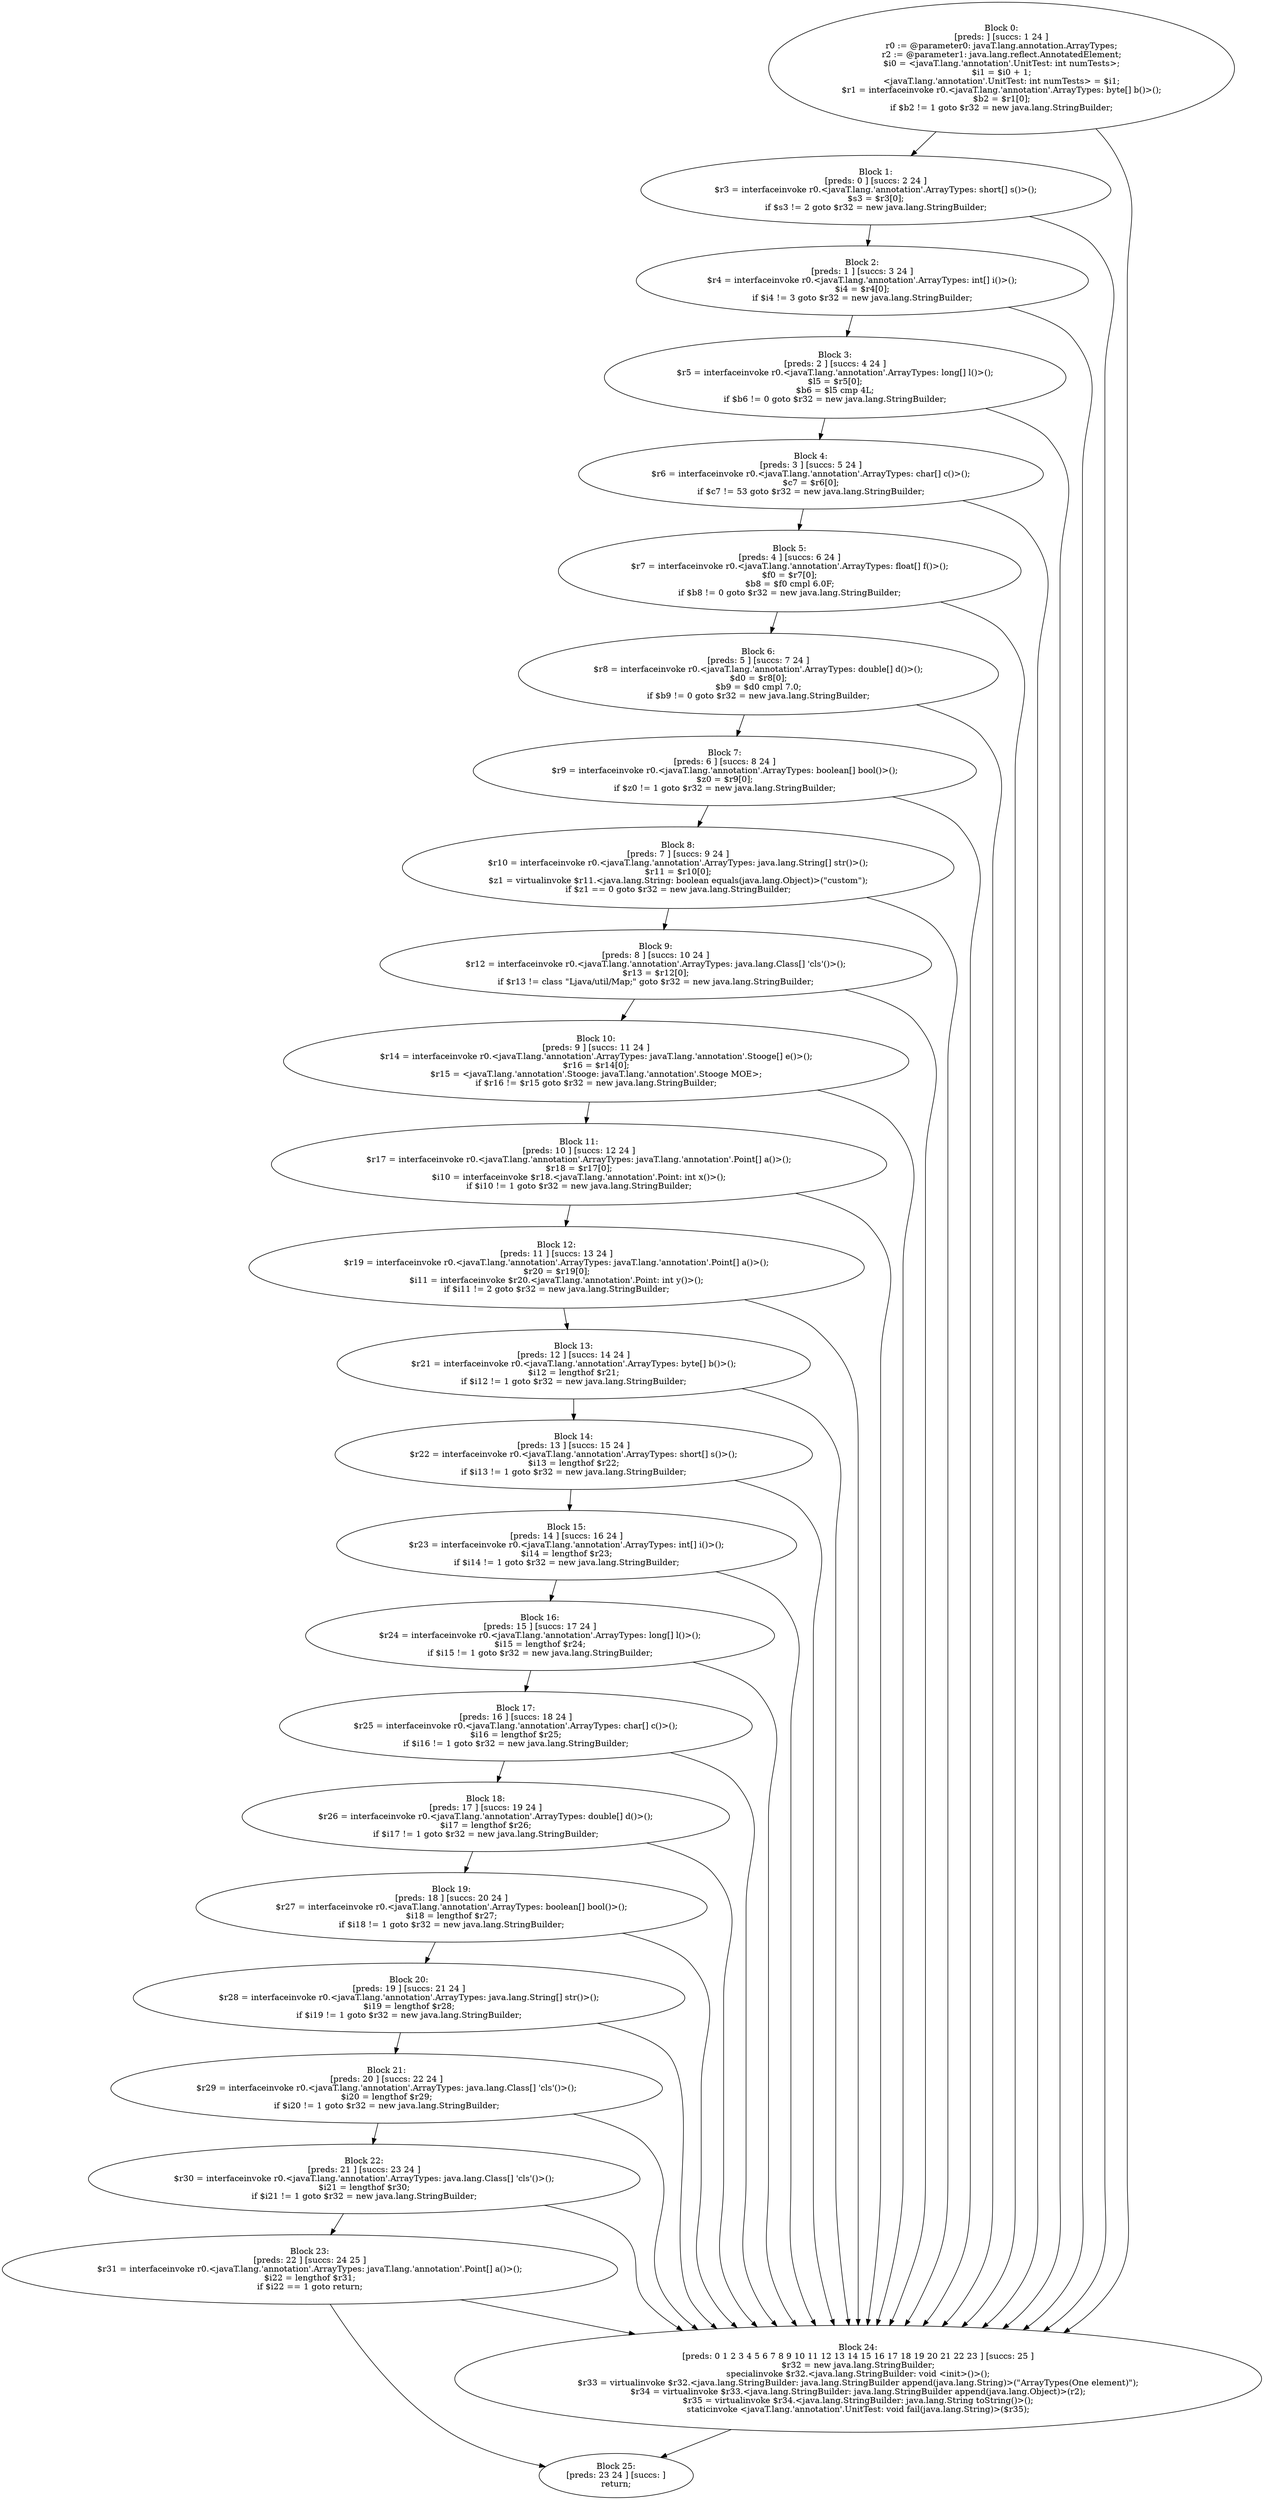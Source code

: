 digraph "unitGraph" {
    "Block 0:
[preds: ] [succs: 1 24 ]
r0 := @parameter0: javaT.lang.annotation.ArrayTypes;
r2 := @parameter1: java.lang.reflect.AnnotatedElement;
$i0 = <javaT.lang.'annotation'.UnitTest: int numTests>;
$i1 = $i0 + 1;
<javaT.lang.'annotation'.UnitTest: int numTests> = $i1;
$r1 = interfaceinvoke r0.<javaT.lang.'annotation'.ArrayTypes: byte[] b()>();
$b2 = $r1[0];
if $b2 != 1 goto $r32 = new java.lang.StringBuilder;
"
    "Block 1:
[preds: 0 ] [succs: 2 24 ]
$r3 = interfaceinvoke r0.<javaT.lang.'annotation'.ArrayTypes: short[] s()>();
$s3 = $r3[0];
if $s3 != 2 goto $r32 = new java.lang.StringBuilder;
"
    "Block 2:
[preds: 1 ] [succs: 3 24 ]
$r4 = interfaceinvoke r0.<javaT.lang.'annotation'.ArrayTypes: int[] i()>();
$i4 = $r4[0];
if $i4 != 3 goto $r32 = new java.lang.StringBuilder;
"
    "Block 3:
[preds: 2 ] [succs: 4 24 ]
$r5 = interfaceinvoke r0.<javaT.lang.'annotation'.ArrayTypes: long[] l()>();
$l5 = $r5[0];
$b6 = $l5 cmp 4L;
if $b6 != 0 goto $r32 = new java.lang.StringBuilder;
"
    "Block 4:
[preds: 3 ] [succs: 5 24 ]
$r6 = interfaceinvoke r0.<javaT.lang.'annotation'.ArrayTypes: char[] c()>();
$c7 = $r6[0];
if $c7 != 53 goto $r32 = new java.lang.StringBuilder;
"
    "Block 5:
[preds: 4 ] [succs: 6 24 ]
$r7 = interfaceinvoke r0.<javaT.lang.'annotation'.ArrayTypes: float[] f()>();
$f0 = $r7[0];
$b8 = $f0 cmpl 6.0F;
if $b8 != 0 goto $r32 = new java.lang.StringBuilder;
"
    "Block 6:
[preds: 5 ] [succs: 7 24 ]
$r8 = interfaceinvoke r0.<javaT.lang.'annotation'.ArrayTypes: double[] d()>();
$d0 = $r8[0];
$b9 = $d0 cmpl 7.0;
if $b9 != 0 goto $r32 = new java.lang.StringBuilder;
"
    "Block 7:
[preds: 6 ] [succs: 8 24 ]
$r9 = interfaceinvoke r0.<javaT.lang.'annotation'.ArrayTypes: boolean[] bool()>();
$z0 = $r9[0];
if $z0 != 1 goto $r32 = new java.lang.StringBuilder;
"
    "Block 8:
[preds: 7 ] [succs: 9 24 ]
$r10 = interfaceinvoke r0.<javaT.lang.'annotation'.ArrayTypes: java.lang.String[] str()>();
$r11 = $r10[0];
$z1 = virtualinvoke $r11.<java.lang.String: boolean equals(java.lang.Object)>(\"custom\");
if $z1 == 0 goto $r32 = new java.lang.StringBuilder;
"
    "Block 9:
[preds: 8 ] [succs: 10 24 ]
$r12 = interfaceinvoke r0.<javaT.lang.'annotation'.ArrayTypes: java.lang.Class[] 'cls'()>();
$r13 = $r12[0];
if $r13 != class \"Ljava/util/Map;\" goto $r32 = new java.lang.StringBuilder;
"
    "Block 10:
[preds: 9 ] [succs: 11 24 ]
$r14 = interfaceinvoke r0.<javaT.lang.'annotation'.ArrayTypes: javaT.lang.'annotation'.Stooge[] e()>();
$r16 = $r14[0];
$r15 = <javaT.lang.'annotation'.Stooge: javaT.lang.'annotation'.Stooge MOE>;
if $r16 != $r15 goto $r32 = new java.lang.StringBuilder;
"
    "Block 11:
[preds: 10 ] [succs: 12 24 ]
$r17 = interfaceinvoke r0.<javaT.lang.'annotation'.ArrayTypes: javaT.lang.'annotation'.Point[] a()>();
$r18 = $r17[0];
$i10 = interfaceinvoke $r18.<javaT.lang.'annotation'.Point: int x()>();
if $i10 != 1 goto $r32 = new java.lang.StringBuilder;
"
    "Block 12:
[preds: 11 ] [succs: 13 24 ]
$r19 = interfaceinvoke r0.<javaT.lang.'annotation'.ArrayTypes: javaT.lang.'annotation'.Point[] a()>();
$r20 = $r19[0];
$i11 = interfaceinvoke $r20.<javaT.lang.'annotation'.Point: int y()>();
if $i11 != 2 goto $r32 = new java.lang.StringBuilder;
"
    "Block 13:
[preds: 12 ] [succs: 14 24 ]
$r21 = interfaceinvoke r0.<javaT.lang.'annotation'.ArrayTypes: byte[] b()>();
$i12 = lengthof $r21;
if $i12 != 1 goto $r32 = new java.lang.StringBuilder;
"
    "Block 14:
[preds: 13 ] [succs: 15 24 ]
$r22 = interfaceinvoke r0.<javaT.lang.'annotation'.ArrayTypes: short[] s()>();
$i13 = lengthof $r22;
if $i13 != 1 goto $r32 = new java.lang.StringBuilder;
"
    "Block 15:
[preds: 14 ] [succs: 16 24 ]
$r23 = interfaceinvoke r0.<javaT.lang.'annotation'.ArrayTypes: int[] i()>();
$i14 = lengthof $r23;
if $i14 != 1 goto $r32 = new java.lang.StringBuilder;
"
    "Block 16:
[preds: 15 ] [succs: 17 24 ]
$r24 = interfaceinvoke r0.<javaT.lang.'annotation'.ArrayTypes: long[] l()>();
$i15 = lengthof $r24;
if $i15 != 1 goto $r32 = new java.lang.StringBuilder;
"
    "Block 17:
[preds: 16 ] [succs: 18 24 ]
$r25 = interfaceinvoke r0.<javaT.lang.'annotation'.ArrayTypes: char[] c()>();
$i16 = lengthof $r25;
if $i16 != 1 goto $r32 = new java.lang.StringBuilder;
"
    "Block 18:
[preds: 17 ] [succs: 19 24 ]
$r26 = interfaceinvoke r0.<javaT.lang.'annotation'.ArrayTypes: double[] d()>();
$i17 = lengthof $r26;
if $i17 != 1 goto $r32 = new java.lang.StringBuilder;
"
    "Block 19:
[preds: 18 ] [succs: 20 24 ]
$r27 = interfaceinvoke r0.<javaT.lang.'annotation'.ArrayTypes: boolean[] bool()>();
$i18 = lengthof $r27;
if $i18 != 1 goto $r32 = new java.lang.StringBuilder;
"
    "Block 20:
[preds: 19 ] [succs: 21 24 ]
$r28 = interfaceinvoke r0.<javaT.lang.'annotation'.ArrayTypes: java.lang.String[] str()>();
$i19 = lengthof $r28;
if $i19 != 1 goto $r32 = new java.lang.StringBuilder;
"
    "Block 21:
[preds: 20 ] [succs: 22 24 ]
$r29 = interfaceinvoke r0.<javaT.lang.'annotation'.ArrayTypes: java.lang.Class[] 'cls'()>();
$i20 = lengthof $r29;
if $i20 != 1 goto $r32 = new java.lang.StringBuilder;
"
    "Block 22:
[preds: 21 ] [succs: 23 24 ]
$r30 = interfaceinvoke r0.<javaT.lang.'annotation'.ArrayTypes: java.lang.Class[] 'cls'()>();
$i21 = lengthof $r30;
if $i21 != 1 goto $r32 = new java.lang.StringBuilder;
"
    "Block 23:
[preds: 22 ] [succs: 24 25 ]
$r31 = interfaceinvoke r0.<javaT.lang.'annotation'.ArrayTypes: javaT.lang.'annotation'.Point[] a()>();
$i22 = lengthof $r31;
if $i22 == 1 goto return;
"
    "Block 24:
[preds: 0 1 2 3 4 5 6 7 8 9 10 11 12 13 14 15 16 17 18 19 20 21 22 23 ] [succs: 25 ]
$r32 = new java.lang.StringBuilder;
specialinvoke $r32.<java.lang.StringBuilder: void <init>()>();
$r33 = virtualinvoke $r32.<java.lang.StringBuilder: java.lang.StringBuilder append(java.lang.String)>(\"ArrayTypes(One element)\");
$r34 = virtualinvoke $r33.<java.lang.StringBuilder: java.lang.StringBuilder append(java.lang.Object)>(r2);
$r35 = virtualinvoke $r34.<java.lang.StringBuilder: java.lang.String toString()>();
staticinvoke <javaT.lang.'annotation'.UnitTest: void fail(java.lang.String)>($r35);
"
    "Block 25:
[preds: 23 24 ] [succs: ]
return;
"
    "Block 0:
[preds: ] [succs: 1 24 ]
r0 := @parameter0: javaT.lang.annotation.ArrayTypes;
r2 := @parameter1: java.lang.reflect.AnnotatedElement;
$i0 = <javaT.lang.'annotation'.UnitTest: int numTests>;
$i1 = $i0 + 1;
<javaT.lang.'annotation'.UnitTest: int numTests> = $i1;
$r1 = interfaceinvoke r0.<javaT.lang.'annotation'.ArrayTypes: byte[] b()>();
$b2 = $r1[0];
if $b2 != 1 goto $r32 = new java.lang.StringBuilder;
"->"Block 1:
[preds: 0 ] [succs: 2 24 ]
$r3 = interfaceinvoke r0.<javaT.lang.'annotation'.ArrayTypes: short[] s()>();
$s3 = $r3[0];
if $s3 != 2 goto $r32 = new java.lang.StringBuilder;
";
    "Block 0:
[preds: ] [succs: 1 24 ]
r0 := @parameter0: javaT.lang.annotation.ArrayTypes;
r2 := @parameter1: java.lang.reflect.AnnotatedElement;
$i0 = <javaT.lang.'annotation'.UnitTest: int numTests>;
$i1 = $i0 + 1;
<javaT.lang.'annotation'.UnitTest: int numTests> = $i1;
$r1 = interfaceinvoke r0.<javaT.lang.'annotation'.ArrayTypes: byte[] b()>();
$b2 = $r1[0];
if $b2 != 1 goto $r32 = new java.lang.StringBuilder;
"->"Block 24:
[preds: 0 1 2 3 4 5 6 7 8 9 10 11 12 13 14 15 16 17 18 19 20 21 22 23 ] [succs: 25 ]
$r32 = new java.lang.StringBuilder;
specialinvoke $r32.<java.lang.StringBuilder: void <init>()>();
$r33 = virtualinvoke $r32.<java.lang.StringBuilder: java.lang.StringBuilder append(java.lang.String)>(\"ArrayTypes(One element)\");
$r34 = virtualinvoke $r33.<java.lang.StringBuilder: java.lang.StringBuilder append(java.lang.Object)>(r2);
$r35 = virtualinvoke $r34.<java.lang.StringBuilder: java.lang.String toString()>();
staticinvoke <javaT.lang.'annotation'.UnitTest: void fail(java.lang.String)>($r35);
";
    "Block 1:
[preds: 0 ] [succs: 2 24 ]
$r3 = interfaceinvoke r0.<javaT.lang.'annotation'.ArrayTypes: short[] s()>();
$s3 = $r3[0];
if $s3 != 2 goto $r32 = new java.lang.StringBuilder;
"->"Block 2:
[preds: 1 ] [succs: 3 24 ]
$r4 = interfaceinvoke r0.<javaT.lang.'annotation'.ArrayTypes: int[] i()>();
$i4 = $r4[0];
if $i4 != 3 goto $r32 = new java.lang.StringBuilder;
";
    "Block 1:
[preds: 0 ] [succs: 2 24 ]
$r3 = interfaceinvoke r0.<javaT.lang.'annotation'.ArrayTypes: short[] s()>();
$s3 = $r3[0];
if $s3 != 2 goto $r32 = new java.lang.StringBuilder;
"->"Block 24:
[preds: 0 1 2 3 4 5 6 7 8 9 10 11 12 13 14 15 16 17 18 19 20 21 22 23 ] [succs: 25 ]
$r32 = new java.lang.StringBuilder;
specialinvoke $r32.<java.lang.StringBuilder: void <init>()>();
$r33 = virtualinvoke $r32.<java.lang.StringBuilder: java.lang.StringBuilder append(java.lang.String)>(\"ArrayTypes(One element)\");
$r34 = virtualinvoke $r33.<java.lang.StringBuilder: java.lang.StringBuilder append(java.lang.Object)>(r2);
$r35 = virtualinvoke $r34.<java.lang.StringBuilder: java.lang.String toString()>();
staticinvoke <javaT.lang.'annotation'.UnitTest: void fail(java.lang.String)>($r35);
";
    "Block 2:
[preds: 1 ] [succs: 3 24 ]
$r4 = interfaceinvoke r0.<javaT.lang.'annotation'.ArrayTypes: int[] i()>();
$i4 = $r4[0];
if $i4 != 3 goto $r32 = new java.lang.StringBuilder;
"->"Block 3:
[preds: 2 ] [succs: 4 24 ]
$r5 = interfaceinvoke r0.<javaT.lang.'annotation'.ArrayTypes: long[] l()>();
$l5 = $r5[0];
$b6 = $l5 cmp 4L;
if $b6 != 0 goto $r32 = new java.lang.StringBuilder;
";
    "Block 2:
[preds: 1 ] [succs: 3 24 ]
$r4 = interfaceinvoke r0.<javaT.lang.'annotation'.ArrayTypes: int[] i()>();
$i4 = $r4[0];
if $i4 != 3 goto $r32 = new java.lang.StringBuilder;
"->"Block 24:
[preds: 0 1 2 3 4 5 6 7 8 9 10 11 12 13 14 15 16 17 18 19 20 21 22 23 ] [succs: 25 ]
$r32 = new java.lang.StringBuilder;
specialinvoke $r32.<java.lang.StringBuilder: void <init>()>();
$r33 = virtualinvoke $r32.<java.lang.StringBuilder: java.lang.StringBuilder append(java.lang.String)>(\"ArrayTypes(One element)\");
$r34 = virtualinvoke $r33.<java.lang.StringBuilder: java.lang.StringBuilder append(java.lang.Object)>(r2);
$r35 = virtualinvoke $r34.<java.lang.StringBuilder: java.lang.String toString()>();
staticinvoke <javaT.lang.'annotation'.UnitTest: void fail(java.lang.String)>($r35);
";
    "Block 3:
[preds: 2 ] [succs: 4 24 ]
$r5 = interfaceinvoke r0.<javaT.lang.'annotation'.ArrayTypes: long[] l()>();
$l5 = $r5[0];
$b6 = $l5 cmp 4L;
if $b6 != 0 goto $r32 = new java.lang.StringBuilder;
"->"Block 4:
[preds: 3 ] [succs: 5 24 ]
$r6 = interfaceinvoke r0.<javaT.lang.'annotation'.ArrayTypes: char[] c()>();
$c7 = $r6[0];
if $c7 != 53 goto $r32 = new java.lang.StringBuilder;
";
    "Block 3:
[preds: 2 ] [succs: 4 24 ]
$r5 = interfaceinvoke r0.<javaT.lang.'annotation'.ArrayTypes: long[] l()>();
$l5 = $r5[0];
$b6 = $l5 cmp 4L;
if $b6 != 0 goto $r32 = new java.lang.StringBuilder;
"->"Block 24:
[preds: 0 1 2 3 4 5 6 7 8 9 10 11 12 13 14 15 16 17 18 19 20 21 22 23 ] [succs: 25 ]
$r32 = new java.lang.StringBuilder;
specialinvoke $r32.<java.lang.StringBuilder: void <init>()>();
$r33 = virtualinvoke $r32.<java.lang.StringBuilder: java.lang.StringBuilder append(java.lang.String)>(\"ArrayTypes(One element)\");
$r34 = virtualinvoke $r33.<java.lang.StringBuilder: java.lang.StringBuilder append(java.lang.Object)>(r2);
$r35 = virtualinvoke $r34.<java.lang.StringBuilder: java.lang.String toString()>();
staticinvoke <javaT.lang.'annotation'.UnitTest: void fail(java.lang.String)>($r35);
";
    "Block 4:
[preds: 3 ] [succs: 5 24 ]
$r6 = interfaceinvoke r0.<javaT.lang.'annotation'.ArrayTypes: char[] c()>();
$c7 = $r6[0];
if $c7 != 53 goto $r32 = new java.lang.StringBuilder;
"->"Block 5:
[preds: 4 ] [succs: 6 24 ]
$r7 = interfaceinvoke r0.<javaT.lang.'annotation'.ArrayTypes: float[] f()>();
$f0 = $r7[0];
$b8 = $f0 cmpl 6.0F;
if $b8 != 0 goto $r32 = new java.lang.StringBuilder;
";
    "Block 4:
[preds: 3 ] [succs: 5 24 ]
$r6 = interfaceinvoke r0.<javaT.lang.'annotation'.ArrayTypes: char[] c()>();
$c7 = $r6[0];
if $c7 != 53 goto $r32 = new java.lang.StringBuilder;
"->"Block 24:
[preds: 0 1 2 3 4 5 6 7 8 9 10 11 12 13 14 15 16 17 18 19 20 21 22 23 ] [succs: 25 ]
$r32 = new java.lang.StringBuilder;
specialinvoke $r32.<java.lang.StringBuilder: void <init>()>();
$r33 = virtualinvoke $r32.<java.lang.StringBuilder: java.lang.StringBuilder append(java.lang.String)>(\"ArrayTypes(One element)\");
$r34 = virtualinvoke $r33.<java.lang.StringBuilder: java.lang.StringBuilder append(java.lang.Object)>(r2);
$r35 = virtualinvoke $r34.<java.lang.StringBuilder: java.lang.String toString()>();
staticinvoke <javaT.lang.'annotation'.UnitTest: void fail(java.lang.String)>($r35);
";
    "Block 5:
[preds: 4 ] [succs: 6 24 ]
$r7 = interfaceinvoke r0.<javaT.lang.'annotation'.ArrayTypes: float[] f()>();
$f0 = $r7[0];
$b8 = $f0 cmpl 6.0F;
if $b8 != 0 goto $r32 = new java.lang.StringBuilder;
"->"Block 6:
[preds: 5 ] [succs: 7 24 ]
$r8 = interfaceinvoke r0.<javaT.lang.'annotation'.ArrayTypes: double[] d()>();
$d0 = $r8[0];
$b9 = $d0 cmpl 7.0;
if $b9 != 0 goto $r32 = new java.lang.StringBuilder;
";
    "Block 5:
[preds: 4 ] [succs: 6 24 ]
$r7 = interfaceinvoke r0.<javaT.lang.'annotation'.ArrayTypes: float[] f()>();
$f0 = $r7[0];
$b8 = $f0 cmpl 6.0F;
if $b8 != 0 goto $r32 = new java.lang.StringBuilder;
"->"Block 24:
[preds: 0 1 2 3 4 5 6 7 8 9 10 11 12 13 14 15 16 17 18 19 20 21 22 23 ] [succs: 25 ]
$r32 = new java.lang.StringBuilder;
specialinvoke $r32.<java.lang.StringBuilder: void <init>()>();
$r33 = virtualinvoke $r32.<java.lang.StringBuilder: java.lang.StringBuilder append(java.lang.String)>(\"ArrayTypes(One element)\");
$r34 = virtualinvoke $r33.<java.lang.StringBuilder: java.lang.StringBuilder append(java.lang.Object)>(r2);
$r35 = virtualinvoke $r34.<java.lang.StringBuilder: java.lang.String toString()>();
staticinvoke <javaT.lang.'annotation'.UnitTest: void fail(java.lang.String)>($r35);
";
    "Block 6:
[preds: 5 ] [succs: 7 24 ]
$r8 = interfaceinvoke r0.<javaT.lang.'annotation'.ArrayTypes: double[] d()>();
$d0 = $r8[0];
$b9 = $d0 cmpl 7.0;
if $b9 != 0 goto $r32 = new java.lang.StringBuilder;
"->"Block 7:
[preds: 6 ] [succs: 8 24 ]
$r9 = interfaceinvoke r0.<javaT.lang.'annotation'.ArrayTypes: boolean[] bool()>();
$z0 = $r9[0];
if $z0 != 1 goto $r32 = new java.lang.StringBuilder;
";
    "Block 6:
[preds: 5 ] [succs: 7 24 ]
$r8 = interfaceinvoke r0.<javaT.lang.'annotation'.ArrayTypes: double[] d()>();
$d0 = $r8[0];
$b9 = $d0 cmpl 7.0;
if $b9 != 0 goto $r32 = new java.lang.StringBuilder;
"->"Block 24:
[preds: 0 1 2 3 4 5 6 7 8 9 10 11 12 13 14 15 16 17 18 19 20 21 22 23 ] [succs: 25 ]
$r32 = new java.lang.StringBuilder;
specialinvoke $r32.<java.lang.StringBuilder: void <init>()>();
$r33 = virtualinvoke $r32.<java.lang.StringBuilder: java.lang.StringBuilder append(java.lang.String)>(\"ArrayTypes(One element)\");
$r34 = virtualinvoke $r33.<java.lang.StringBuilder: java.lang.StringBuilder append(java.lang.Object)>(r2);
$r35 = virtualinvoke $r34.<java.lang.StringBuilder: java.lang.String toString()>();
staticinvoke <javaT.lang.'annotation'.UnitTest: void fail(java.lang.String)>($r35);
";
    "Block 7:
[preds: 6 ] [succs: 8 24 ]
$r9 = interfaceinvoke r0.<javaT.lang.'annotation'.ArrayTypes: boolean[] bool()>();
$z0 = $r9[0];
if $z0 != 1 goto $r32 = new java.lang.StringBuilder;
"->"Block 8:
[preds: 7 ] [succs: 9 24 ]
$r10 = interfaceinvoke r0.<javaT.lang.'annotation'.ArrayTypes: java.lang.String[] str()>();
$r11 = $r10[0];
$z1 = virtualinvoke $r11.<java.lang.String: boolean equals(java.lang.Object)>(\"custom\");
if $z1 == 0 goto $r32 = new java.lang.StringBuilder;
";
    "Block 7:
[preds: 6 ] [succs: 8 24 ]
$r9 = interfaceinvoke r0.<javaT.lang.'annotation'.ArrayTypes: boolean[] bool()>();
$z0 = $r9[0];
if $z0 != 1 goto $r32 = new java.lang.StringBuilder;
"->"Block 24:
[preds: 0 1 2 3 4 5 6 7 8 9 10 11 12 13 14 15 16 17 18 19 20 21 22 23 ] [succs: 25 ]
$r32 = new java.lang.StringBuilder;
specialinvoke $r32.<java.lang.StringBuilder: void <init>()>();
$r33 = virtualinvoke $r32.<java.lang.StringBuilder: java.lang.StringBuilder append(java.lang.String)>(\"ArrayTypes(One element)\");
$r34 = virtualinvoke $r33.<java.lang.StringBuilder: java.lang.StringBuilder append(java.lang.Object)>(r2);
$r35 = virtualinvoke $r34.<java.lang.StringBuilder: java.lang.String toString()>();
staticinvoke <javaT.lang.'annotation'.UnitTest: void fail(java.lang.String)>($r35);
";
    "Block 8:
[preds: 7 ] [succs: 9 24 ]
$r10 = interfaceinvoke r0.<javaT.lang.'annotation'.ArrayTypes: java.lang.String[] str()>();
$r11 = $r10[0];
$z1 = virtualinvoke $r11.<java.lang.String: boolean equals(java.lang.Object)>(\"custom\");
if $z1 == 0 goto $r32 = new java.lang.StringBuilder;
"->"Block 9:
[preds: 8 ] [succs: 10 24 ]
$r12 = interfaceinvoke r0.<javaT.lang.'annotation'.ArrayTypes: java.lang.Class[] 'cls'()>();
$r13 = $r12[0];
if $r13 != class \"Ljava/util/Map;\" goto $r32 = new java.lang.StringBuilder;
";
    "Block 8:
[preds: 7 ] [succs: 9 24 ]
$r10 = interfaceinvoke r0.<javaT.lang.'annotation'.ArrayTypes: java.lang.String[] str()>();
$r11 = $r10[0];
$z1 = virtualinvoke $r11.<java.lang.String: boolean equals(java.lang.Object)>(\"custom\");
if $z1 == 0 goto $r32 = new java.lang.StringBuilder;
"->"Block 24:
[preds: 0 1 2 3 4 5 6 7 8 9 10 11 12 13 14 15 16 17 18 19 20 21 22 23 ] [succs: 25 ]
$r32 = new java.lang.StringBuilder;
specialinvoke $r32.<java.lang.StringBuilder: void <init>()>();
$r33 = virtualinvoke $r32.<java.lang.StringBuilder: java.lang.StringBuilder append(java.lang.String)>(\"ArrayTypes(One element)\");
$r34 = virtualinvoke $r33.<java.lang.StringBuilder: java.lang.StringBuilder append(java.lang.Object)>(r2);
$r35 = virtualinvoke $r34.<java.lang.StringBuilder: java.lang.String toString()>();
staticinvoke <javaT.lang.'annotation'.UnitTest: void fail(java.lang.String)>($r35);
";
    "Block 9:
[preds: 8 ] [succs: 10 24 ]
$r12 = interfaceinvoke r0.<javaT.lang.'annotation'.ArrayTypes: java.lang.Class[] 'cls'()>();
$r13 = $r12[0];
if $r13 != class \"Ljava/util/Map;\" goto $r32 = new java.lang.StringBuilder;
"->"Block 10:
[preds: 9 ] [succs: 11 24 ]
$r14 = interfaceinvoke r0.<javaT.lang.'annotation'.ArrayTypes: javaT.lang.'annotation'.Stooge[] e()>();
$r16 = $r14[0];
$r15 = <javaT.lang.'annotation'.Stooge: javaT.lang.'annotation'.Stooge MOE>;
if $r16 != $r15 goto $r32 = new java.lang.StringBuilder;
";
    "Block 9:
[preds: 8 ] [succs: 10 24 ]
$r12 = interfaceinvoke r0.<javaT.lang.'annotation'.ArrayTypes: java.lang.Class[] 'cls'()>();
$r13 = $r12[0];
if $r13 != class \"Ljava/util/Map;\" goto $r32 = new java.lang.StringBuilder;
"->"Block 24:
[preds: 0 1 2 3 4 5 6 7 8 9 10 11 12 13 14 15 16 17 18 19 20 21 22 23 ] [succs: 25 ]
$r32 = new java.lang.StringBuilder;
specialinvoke $r32.<java.lang.StringBuilder: void <init>()>();
$r33 = virtualinvoke $r32.<java.lang.StringBuilder: java.lang.StringBuilder append(java.lang.String)>(\"ArrayTypes(One element)\");
$r34 = virtualinvoke $r33.<java.lang.StringBuilder: java.lang.StringBuilder append(java.lang.Object)>(r2);
$r35 = virtualinvoke $r34.<java.lang.StringBuilder: java.lang.String toString()>();
staticinvoke <javaT.lang.'annotation'.UnitTest: void fail(java.lang.String)>($r35);
";
    "Block 10:
[preds: 9 ] [succs: 11 24 ]
$r14 = interfaceinvoke r0.<javaT.lang.'annotation'.ArrayTypes: javaT.lang.'annotation'.Stooge[] e()>();
$r16 = $r14[0];
$r15 = <javaT.lang.'annotation'.Stooge: javaT.lang.'annotation'.Stooge MOE>;
if $r16 != $r15 goto $r32 = new java.lang.StringBuilder;
"->"Block 11:
[preds: 10 ] [succs: 12 24 ]
$r17 = interfaceinvoke r0.<javaT.lang.'annotation'.ArrayTypes: javaT.lang.'annotation'.Point[] a()>();
$r18 = $r17[0];
$i10 = interfaceinvoke $r18.<javaT.lang.'annotation'.Point: int x()>();
if $i10 != 1 goto $r32 = new java.lang.StringBuilder;
";
    "Block 10:
[preds: 9 ] [succs: 11 24 ]
$r14 = interfaceinvoke r0.<javaT.lang.'annotation'.ArrayTypes: javaT.lang.'annotation'.Stooge[] e()>();
$r16 = $r14[0];
$r15 = <javaT.lang.'annotation'.Stooge: javaT.lang.'annotation'.Stooge MOE>;
if $r16 != $r15 goto $r32 = new java.lang.StringBuilder;
"->"Block 24:
[preds: 0 1 2 3 4 5 6 7 8 9 10 11 12 13 14 15 16 17 18 19 20 21 22 23 ] [succs: 25 ]
$r32 = new java.lang.StringBuilder;
specialinvoke $r32.<java.lang.StringBuilder: void <init>()>();
$r33 = virtualinvoke $r32.<java.lang.StringBuilder: java.lang.StringBuilder append(java.lang.String)>(\"ArrayTypes(One element)\");
$r34 = virtualinvoke $r33.<java.lang.StringBuilder: java.lang.StringBuilder append(java.lang.Object)>(r2);
$r35 = virtualinvoke $r34.<java.lang.StringBuilder: java.lang.String toString()>();
staticinvoke <javaT.lang.'annotation'.UnitTest: void fail(java.lang.String)>($r35);
";
    "Block 11:
[preds: 10 ] [succs: 12 24 ]
$r17 = interfaceinvoke r0.<javaT.lang.'annotation'.ArrayTypes: javaT.lang.'annotation'.Point[] a()>();
$r18 = $r17[0];
$i10 = interfaceinvoke $r18.<javaT.lang.'annotation'.Point: int x()>();
if $i10 != 1 goto $r32 = new java.lang.StringBuilder;
"->"Block 12:
[preds: 11 ] [succs: 13 24 ]
$r19 = interfaceinvoke r0.<javaT.lang.'annotation'.ArrayTypes: javaT.lang.'annotation'.Point[] a()>();
$r20 = $r19[0];
$i11 = interfaceinvoke $r20.<javaT.lang.'annotation'.Point: int y()>();
if $i11 != 2 goto $r32 = new java.lang.StringBuilder;
";
    "Block 11:
[preds: 10 ] [succs: 12 24 ]
$r17 = interfaceinvoke r0.<javaT.lang.'annotation'.ArrayTypes: javaT.lang.'annotation'.Point[] a()>();
$r18 = $r17[0];
$i10 = interfaceinvoke $r18.<javaT.lang.'annotation'.Point: int x()>();
if $i10 != 1 goto $r32 = new java.lang.StringBuilder;
"->"Block 24:
[preds: 0 1 2 3 4 5 6 7 8 9 10 11 12 13 14 15 16 17 18 19 20 21 22 23 ] [succs: 25 ]
$r32 = new java.lang.StringBuilder;
specialinvoke $r32.<java.lang.StringBuilder: void <init>()>();
$r33 = virtualinvoke $r32.<java.lang.StringBuilder: java.lang.StringBuilder append(java.lang.String)>(\"ArrayTypes(One element)\");
$r34 = virtualinvoke $r33.<java.lang.StringBuilder: java.lang.StringBuilder append(java.lang.Object)>(r2);
$r35 = virtualinvoke $r34.<java.lang.StringBuilder: java.lang.String toString()>();
staticinvoke <javaT.lang.'annotation'.UnitTest: void fail(java.lang.String)>($r35);
";
    "Block 12:
[preds: 11 ] [succs: 13 24 ]
$r19 = interfaceinvoke r0.<javaT.lang.'annotation'.ArrayTypes: javaT.lang.'annotation'.Point[] a()>();
$r20 = $r19[0];
$i11 = interfaceinvoke $r20.<javaT.lang.'annotation'.Point: int y()>();
if $i11 != 2 goto $r32 = new java.lang.StringBuilder;
"->"Block 13:
[preds: 12 ] [succs: 14 24 ]
$r21 = interfaceinvoke r0.<javaT.lang.'annotation'.ArrayTypes: byte[] b()>();
$i12 = lengthof $r21;
if $i12 != 1 goto $r32 = new java.lang.StringBuilder;
";
    "Block 12:
[preds: 11 ] [succs: 13 24 ]
$r19 = interfaceinvoke r0.<javaT.lang.'annotation'.ArrayTypes: javaT.lang.'annotation'.Point[] a()>();
$r20 = $r19[0];
$i11 = interfaceinvoke $r20.<javaT.lang.'annotation'.Point: int y()>();
if $i11 != 2 goto $r32 = new java.lang.StringBuilder;
"->"Block 24:
[preds: 0 1 2 3 4 5 6 7 8 9 10 11 12 13 14 15 16 17 18 19 20 21 22 23 ] [succs: 25 ]
$r32 = new java.lang.StringBuilder;
specialinvoke $r32.<java.lang.StringBuilder: void <init>()>();
$r33 = virtualinvoke $r32.<java.lang.StringBuilder: java.lang.StringBuilder append(java.lang.String)>(\"ArrayTypes(One element)\");
$r34 = virtualinvoke $r33.<java.lang.StringBuilder: java.lang.StringBuilder append(java.lang.Object)>(r2);
$r35 = virtualinvoke $r34.<java.lang.StringBuilder: java.lang.String toString()>();
staticinvoke <javaT.lang.'annotation'.UnitTest: void fail(java.lang.String)>($r35);
";
    "Block 13:
[preds: 12 ] [succs: 14 24 ]
$r21 = interfaceinvoke r0.<javaT.lang.'annotation'.ArrayTypes: byte[] b()>();
$i12 = lengthof $r21;
if $i12 != 1 goto $r32 = new java.lang.StringBuilder;
"->"Block 14:
[preds: 13 ] [succs: 15 24 ]
$r22 = interfaceinvoke r0.<javaT.lang.'annotation'.ArrayTypes: short[] s()>();
$i13 = lengthof $r22;
if $i13 != 1 goto $r32 = new java.lang.StringBuilder;
";
    "Block 13:
[preds: 12 ] [succs: 14 24 ]
$r21 = interfaceinvoke r0.<javaT.lang.'annotation'.ArrayTypes: byte[] b()>();
$i12 = lengthof $r21;
if $i12 != 1 goto $r32 = new java.lang.StringBuilder;
"->"Block 24:
[preds: 0 1 2 3 4 5 6 7 8 9 10 11 12 13 14 15 16 17 18 19 20 21 22 23 ] [succs: 25 ]
$r32 = new java.lang.StringBuilder;
specialinvoke $r32.<java.lang.StringBuilder: void <init>()>();
$r33 = virtualinvoke $r32.<java.lang.StringBuilder: java.lang.StringBuilder append(java.lang.String)>(\"ArrayTypes(One element)\");
$r34 = virtualinvoke $r33.<java.lang.StringBuilder: java.lang.StringBuilder append(java.lang.Object)>(r2);
$r35 = virtualinvoke $r34.<java.lang.StringBuilder: java.lang.String toString()>();
staticinvoke <javaT.lang.'annotation'.UnitTest: void fail(java.lang.String)>($r35);
";
    "Block 14:
[preds: 13 ] [succs: 15 24 ]
$r22 = interfaceinvoke r0.<javaT.lang.'annotation'.ArrayTypes: short[] s()>();
$i13 = lengthof $r22;
if $i13 != 1 goto $r32 = new java.lang.StringBuilder;
"->"Block 15:
[preds: 14 ] [succs: 16 24 ]
$r23 = interfaceinvoke r0.<javaT.lang.'annotation'.ArrayTypes: int[] i()>();
$i14 = lengthof $r23;
if $i14 != 1 goto $r32 = new java.lang.StringBuilder;
";
    "Block 14:
[preds: 13 ] [succs: 15 24 ]
$r22 = interfaceinvoke r0.<javaT.lang.'annotation'.ArrayTypes: short[] s()>();
$i13 = lengthof $r22;
if $i13 != 1 goto $r32 = new java.lang.StringBuilder;
"->"Block 24:
[preds: 0 1 2 3 4 5 6 7 8 9 10 11 12 13 14 15 16 17 18 19 20 21 22 23 ] [succs: 25 ]
$r32 = new java.lang.StringBuilder;
specialinvoke $r32.<java.lang.StringBuilder: void <init>()>();
$r33 = virtualinvoke $r32.<java.lang.StringBuilder: java.lang.StringBuilder append(java.lang.String)>(\"ArrayTypes(One element)\");
$r34 = virtualinvoke $r33.<java.lang.StringBuilder: java.lang.StringBuilder append(java.lang.Object)>(r2);
$r35 = virtualinvoke $r34.<java.lang.StringBuilder: java.lang.String toString()>();
staticinvoke <javaT.lang.'annotation'.UnitTest: void fail(java.lang.String)>($r35);
";
    "Block 15:
[preds: 14 ] [succs: 16 24 ]
$r23 = interfaceinvoke r0.<javaT.lang.'annotation'.ArrayTypes: int[] i()>();
$i14 = lengthof $r23;
if $i14 != 1 goto $r32 = new java.lang.StringBuilder;
"->"Block 16:
[preds: 15 ] [succs: 17 24 ]
$r24 = interfaceinvoke r0.<javaT.lang.'annotation'.ArrayTypes: long[] l()>();
$i15 = lengthof $r24;
if $i15 != 1 goto $r32 = new java.lang.StringBuilder;
";
    "Block 15:
[preds: 14 ] [succs: 16 24 ]
$r23 = interfaceinvoke r0.<javaT.lang.'annotation'.ArrayTypes: int[] i()>();
$i14 = lengthof $r23;
if $i14 != 1 goto $r32 = new java.lang.StringBuilder;
"->"Block 24:
[preds: 0 1 2 3 4 5 6 7 8 9 10 11 12 13 14 15 16 17 18 19 20 21 22 23 ] [succs: 25 ]
$r32 = new java.lang.StringBuilder;
specialinvoke $r32.<java.lang.StringBuilder: void <init>()>();
$r33 = virtualinvoke $r32.<java.lang.StringBuilder: java.lang.StringBuilder append(java.lang.String)>(\"ArrayTypes(One element)\");
$r34 = virtualinvoke $r33.<java.lang.StringBuilder: java.lang.StringBuilder append(java.lang.Object)>(r2);
$r35 = virtualinvoke $r34.<java.lang.StringBuilder: java.lang.String toString()>();
staticinvoke <javaT.lang.'annotation'.UnitTest: void fail(java.lang.String)>($r35);
";
    "Block 16:
[preds: 15 ] [succs: 17 24 ]
$r24 = interfaceinvoke r0.<javaT.lang.'annotation'.ArrayTypes: long[] l()>();
$i15 = lengthof $r24;
if $i15 != 1 goto $r32 = new java.lang.StringBuilder;
"->"Block 17:
[preds: 16 ] [succs: 18 24 ]
$r25 = interfaceinvoke r0.<javaT.lang.'annotation'.ArrayTypes: char[] c()>();
$i16 = lengthof $r25;
if $i16 != 1 goto $r32 = new java.lang.StringBuilder;
";
    "Block 16:
[preds: 15 ] [succs: 17 24 ]
$r24 = interfaceinvoke r0.<javaT.lang.'annotation'.ArrayTypes: long[] l()>();
$i15 = lengthof $r24;
if $i15 != 1 goto $r32 = new java.lang.StringBuilder;
"->"Block 24:
[preds: 0 1 2 3 4 5 6 7 8 9 10 11 12 13 14 15 16 17 18 19 20 21 22 23 ] [succs: 25 ]
$r32 = new java.lang.StringBuilder;
specialinvoke $r32.<java.lang.StringBuilder: void <init>()>();
$r33 = virtualinvoke $r32.<java.lang.StringBuilder: java.lang.StringBuilder append(java.lang.String)>(\"ArrayTypes(One element)\");
$r34 = virtualinvoke $r33.<java.lang.StringBuilder: java.lang.StringBuilder append(java.lang.Object)>(r2);
$r35 = virtualinvoke $r34.<java.lang.StringBuilder: java.lang.String toString()>();
staticinvoke <javaT.lang.'annotation'.UnitTest: void fail(java.lang.String)>($r35);
";
    "Block 17:
[preds: 16 ] [succs: 18 24 ]
$r25 = interfaceinvoke r0.<javaT.lang.'annotation'.ArrayTypes: char[] c()>();
$i16 = lengthof $r25;
if $i16 != 1 goto $r32 = new java.lang.StringBuilder;
"->"Block 18:
[preds: 17 ] [succs: 19 24 ]
$r26 = interfaceinvoke r0.<javaT.lang.'annotation'.ArrayTypes: double[] d()>();
$i17 = lengthof $r26;
if $i17 != 1 goto $r32 = new java.lang.StringBuilder;
";
    "Block 17:
[preds: 16 ] [succs: 18 24 ]
$r25 = interfaceinvoke r0.<javaT.lang.'annotation'.ArrayTypes: char[] c()>();
$i16 = lengthof $r25;
if $i16 != 1 goto $r32 = new java.lang.StringBuilder;
"->"Block 24:
[preds: 0 1 2 3 4 5 6 7 8 9 10 11 12 13 14 15 16 17 18 19 20 21 22 23 ] [succs: 25 ]
$r32 = new java.lang.StringBuilder;
specialinvoke $r32.<java.lang.StringBuilder: void <init>()>();
$r33 = virtualinvoke $r32.<java.lang.StringBuilder: java.lang.StringBuilder append(java.lang.String)>(\"ArrayTypes(One element)\");
$r34 = virtualinvoke $r33.<java.lang.StringBuilder: java.lang.StringBuilder append(java.lang.Object)>(r2);
$r35 = virtualinvoke $r34.<java.lang.StringBuilder: java.lang.String toString()>();
staticinvoke <javaT.lang.'annotation'.UnitTest: void fail(java.lang.String)>($r35);
";
    "Block 18:
[preds: 17 ] [succs: 19 24 ]
$r26 = interfaceinvoke r0.<javaT.lang.'annotation'.ArrayTypes: double[] d()>();
$i17 = lengthof $r26;
if $i17 != 1 goto $r32 = new java.lang.StringBuilder;
"->"Block 19:
[preds: 18 ] [succs: 20 24 ]
$r27 = interfaceinvoke r0.<javaT.lang.'annotation'.ArrayTypes: boolean[] bool()>();
$i18 = lengthof $r27;
if $i18 != 1 goto $r32 = new java.lang.StringBuilder;
";
    "Block 18:
[preds: 17 ] [succs: 19 24 ]
$r26 = interfaceinvoke r0.<javaT.lang.'annotation'.ArrayTypes: double[] d()>();
$i17 = lengthof $r26;
if $i17 != 1 goto $r32 = new java.lang.StringBuilder;
"->"Block 24:
[preds: 0 1 2 3 4 5 6 7 8 9 10 11 12 13 14 15 16 17 18 19 20 21 22 23 ] [succs: 25 ]
$r32 = new java.lang.StringBuilder;
specialinvoke $r32.<java.lang.StringBuilder: void <init>()>();
$r33 = virtualinvoke $r32.<java.lang.StringBuilder: java.lang.StringBuilder append(java.lang.String)>(\"ArrayTypes(One element)\");
$r34 = virtualinvoke $r33.<java.lang.StringBuilder: java.lang.StringBuilder append(java.lang.Object)>(r2);
$r35 = virtualinvoke $r34.<java.lang.StringBuilder: java.lang.String toString()>();
staticinvoke <javaT.lang.'annotation'.UnitTest: void fail(java.lang.String)>($r35);
";
    "Block 19:
[preds: 18 ] [succs: 20 24 ]
$r27 = interfaceinvoke r0.<javaT.lang.'annotation'.ArrayTypes: boolean[] bool()>();
$i18 = lengthof $r27;
if $i18 != 1 goto $r32 = new java.lang.StringBuilder;
"->"Block 20:
[preds: 19 ] [succs: 21 24 ]
$r28 = interfaceinvoke r0.<javaT.lang.'annotation'.ArrayTypes: java.lang.String[] str()>();
$i19 = lengthof $r28;
if $i19 != 1 goto $r32 = new java.lang.StringBuilder;
";
    "Block 19:
[preds: 18 ] [succs: 20 24 ]
$r27 = interfaceinvoke r0.<javaT.lang.'annotation'.ArrayTypes: boolean[] bool()>();
$i18 = lengthof $r27;
if $i18 != 1 goto $r32 = new java.lang.StringBuilder;
"->"Block 24:
[preds: 0 1 2 3 4 5 6 7 8 9 10 11 12 13 14 15 16 17 18 19 20 21 22 23 ] [succs: 25 ]
$r32 = new java.lang.StringBuilder;
specialinvoke $r32.<java.lang.StringBuilder: void <init>()>();
$r33 = virtualinvoke $r32.<java.lang.StringBuilder: java.lang.StringBuilder append(java.lang.String)>(\"ArrayTypes(One element)\");
$r34 = virtualinvoke $r33.<java.lang.StringBuilder: java.lang.StringBuilder append(java.lang.Object)>(r2);
$r35 = virtualinvoke $r34.<java.lang.StringBuilder: java.lang.String toString()>();
staticinvoke <javaT.lang.'annotation'.UnitTest: void fail(java.lang.String)>($r35);
";
    "Block 20:
[preds: 19 ] [succs: 21 24 ]
$r28 = interfaceinvoke r0.<javaT.lang.'annotation'.ArrayTypes: java.lang.String[] str()>();
$i19 = lengthof $r28;
if $i19 != 1 goto $r32 = new java.lang.StringBuilder;
"->"Block 21:
[preds: 20 ] [succs: 22 24 ]
$r29 = interfaceinvoke r0.<javaT.lang.'annotation'.ArrayTypes: java.lang.Class[] 'cls'()>();
$i20 = lengthof $r29;
if $i20 != 1 goto $r32 = new java.lang.StringBuilder;
";
    "Block 20:
[preds: 19 ] [succs: 21 24 ]
$r28 = interfaceinvoke r0.<javaT.lang.'annotation'.ArrayTypes: java.lang.String[] str()>();
$i19 = lengthof $r28;
if $i19 != 1 goto $r32 = new java.lang.StringBuilder;
"->"Block 24:
[preds: 0 1 2 3 4 5 6 7 8 9 10 11 12 13 14 15 16 17 18 19 20 21 22 23 ] [succs: 25 ]
$r32 = new java.lang.StringBuilder;
specialinvoke $r32.<java.lang.StringBuilder: void <init>()>();
$r33 = virtualinvoke $r32.<java.lang.StringBuilder: java.lang.StringBuilder append(java.lang.String)>(\"ArrayTypes(One element)\");
$r34 = virtualinvoke $r33.<java.lang.StringBuilder: java.lang.StringBuilder append(java.lang.Object)>(r2);
$r35 = virtualinvoke $r34.<java.lang.StringBuilder: java.lang.String toString()>();
staticinvoke <javaT.lang.'annotation'.UnitTest: void fail(java.lang.String)>($r35);
";
    "Block 21:
[preds: 20 ] [succs: 22 24 ]
$r29 = interfaceinvoke r0.<javaT.lang.'annotation'.ArrayTypes: java.lang.Class[] 'cls'()>();
$i20 = lengthof $r29;
if $i20 != 1 goto $r32 = new java.lang.StringBuilder;
"->"Block 22:
[preds: 21 ] [succs: 23 24 ]
$r30 = interfaceinvoke r0.<javaT.lang.'annotation'.ArrayTypes: java.lang.Class[] 'cls'()>();
$i21 = lengthof $r30;
if $i21 != 1 goto $r32 = new java.lang.StringBuilder;
";
    "Block 21:
[preds: 20 ] [succs: 22 24 ]
$r29 = interfaceinvoke r0.<javaT.lang.'annotation'.ArrayTypes: java.lang.Class[] 'cls'()>();
$i20 = lengthof $r29;
if $i20 != 1 goto $r32 = new java.lang.StringBuilder;
"->"Block 24:
[preds: 0 1 2 3 4 5 6 7 8 9 10 11 12 13 14 15 16 17 18 19 20 21 22 23 ] [succs: 25 ]
$r32 = new java.lang.StringBuilder;
specialinvoke $r32.<java.lang.StringBuilder: void <init>()>();
$r33 = virtualinvoke $r32.<java.lang.StringBuilder: java.lang.StringBuilder append(java.lang.String)>(\"ArrayTypes(One element)\");
$r34 = virtualinvoke $r33.<java.lang.StringBuilder: java.lang.StringBuilder append(java.lang.Object)>(r2);
$r35 = virtualinvoke $r34.<java.lang.StringBuilder: java.lang.String toString()>();
staticinvoke <javaT.lang.'annotation'.UnitTest: void fail(java.lang.String)>($r35);
";
    "Block 22:
[preds: 21 ] [succs: 23 24 ]
$r30 = interfaceinvoke r0.<javaT.lang.'annotation'.ArrayTypes: java.lang.Class[] 'cls'()>();
$i21 = lengthof $r30;
if $i21 != 1 goto $r32 = new java.lang.StringBuilder;
"->"Block 23:
[preds: 22 ] [succs: 24 25 ]
$r31 = interfaceinvoke r0.<javaT.lang.'annotation'.ArrayTypes: javaT.lang.'annotation'.Point[] a()>();
$i22 = lengthof $r31;
if $i22 == 1 goto return;
";
    "Block 22:
[preds: 21 ] [succs: 23 24 ]
$r30 = interfaceinvoke r0.<javaT.lang.'annotation'.ArrayTypes: java.lang.Class[] 'cls'()>();
$i21 = lengthof $r30;
if $i21 != 1 goto $r32 = new java.lang.StringBuilder;
"->"Block 24:
[preds: 0 1 2 3 4 5 6 7 8 9 10 11 12 13 14 15 16 17 18 19 20 21 22 23 ] [succs: 25 ]
$r32 = new java.lang.StringBuilder;
specialinvoke $r32.<java.lang.StringBuilder: void <init>()>();
$r33 = virtualinvoke $r32.<java.lang.StringBuilder: java.lang.StringBuilder append(java.lang.String)>(\"ArrayTypes(One element)\");
$r34 = virtualinvoke $r33.<java.lang.StringBuilder: java.lang.StringBuilder append(java.lang.Object)>(r2);
$r35 = virtualinvoke $r34.<java.lang.StringBuilder: java.lang.String toString()>();
staticinvoke <javaT.lang.'annotation'.UnitTest: void fail(java.lang.String)>($r35);
";
    "Block 23:
[preds: 22 ] [succs: 24 25 ]
$r31 = interfaceinvoke r0.<javaT.lang.'annotation'.ArrayTypes: javaT.lang.'annotation'.Point[] a()>();
$i22 = lengthof $r31;
if $i22 == 1 goto return;
"->"Block 24:
[preds: 0 1 2 3 4 5 6 7 8 9 10 11 12 13 14 15 16 17 18 19 20 21 22 23 ] [succs: 25 ]
$r32 = new java.lang.StringBuilder;
specialinvoke $r32.<java.lang.StringBuilder: void <init>()>();
$r33 = virtualinvoke $r32.<java.lang.StringBuilder: java.lang.StringBuilder append(java.lang.String)>(\"ArrayTypes(One element)\");
$r34 = virtualinvoke $r33.<java.lang.StringBuilder: java.lang.StringBuilder append(java.lang.Object)>(r2);
$r35 = virtualinvoke $r34.<java.lang.StringBuilder: java.lang.String toString()>();
staticinvoke <javaT.lang.'annotation'.UnitTest: void fail(java.lang.String)>($r35);
";
    "Block 23:
[preds: 22 ] [succs: 24 25 ]
$r31 = interfaceinvoke r0.<javaT.lang.'annotation'.ArrayTypes: javaT.lang.'annotation'.Point[] a()>();
$i22 = lengthof $r31;
if $i22 == 1 goto return;
"->"Block 25:
[preds: 23 24 ] [succs: ]
return;
";
    "Block 24:
[preds: 0 1 2 3 4 5 6 7 8 9 10 11 12 13 14 15 16 17 18 19 20 21 22 23 ] [succs: 25 ]
$r32 = new java.lang.StringBuilder;
specialinvoke $r32.<java.lang.StringBuilder: void <init>()>();
$r33 = virtualinvoke $r32.<java.lang.StringBuilder: java.lang.StringBuilder append(java.lang.String)>(\"ArrayTypes(One element)\");
$r34 = virtualinvoke $r33.<java.lang.StringBuilder: java.lang.StringBuilder append(java.lang.Object)>(r2);
$r35 = virtualinvoke $r34.<java.lang.StringBuilder: java.lang.String toString()>();
staticinvoke <javaT.lang.'annotation'.UnitTest: void fail(java.lang.String)>($r35);
"->"Block 25:
[preds: 23 24 ] [succs: ]
return;
";
}
